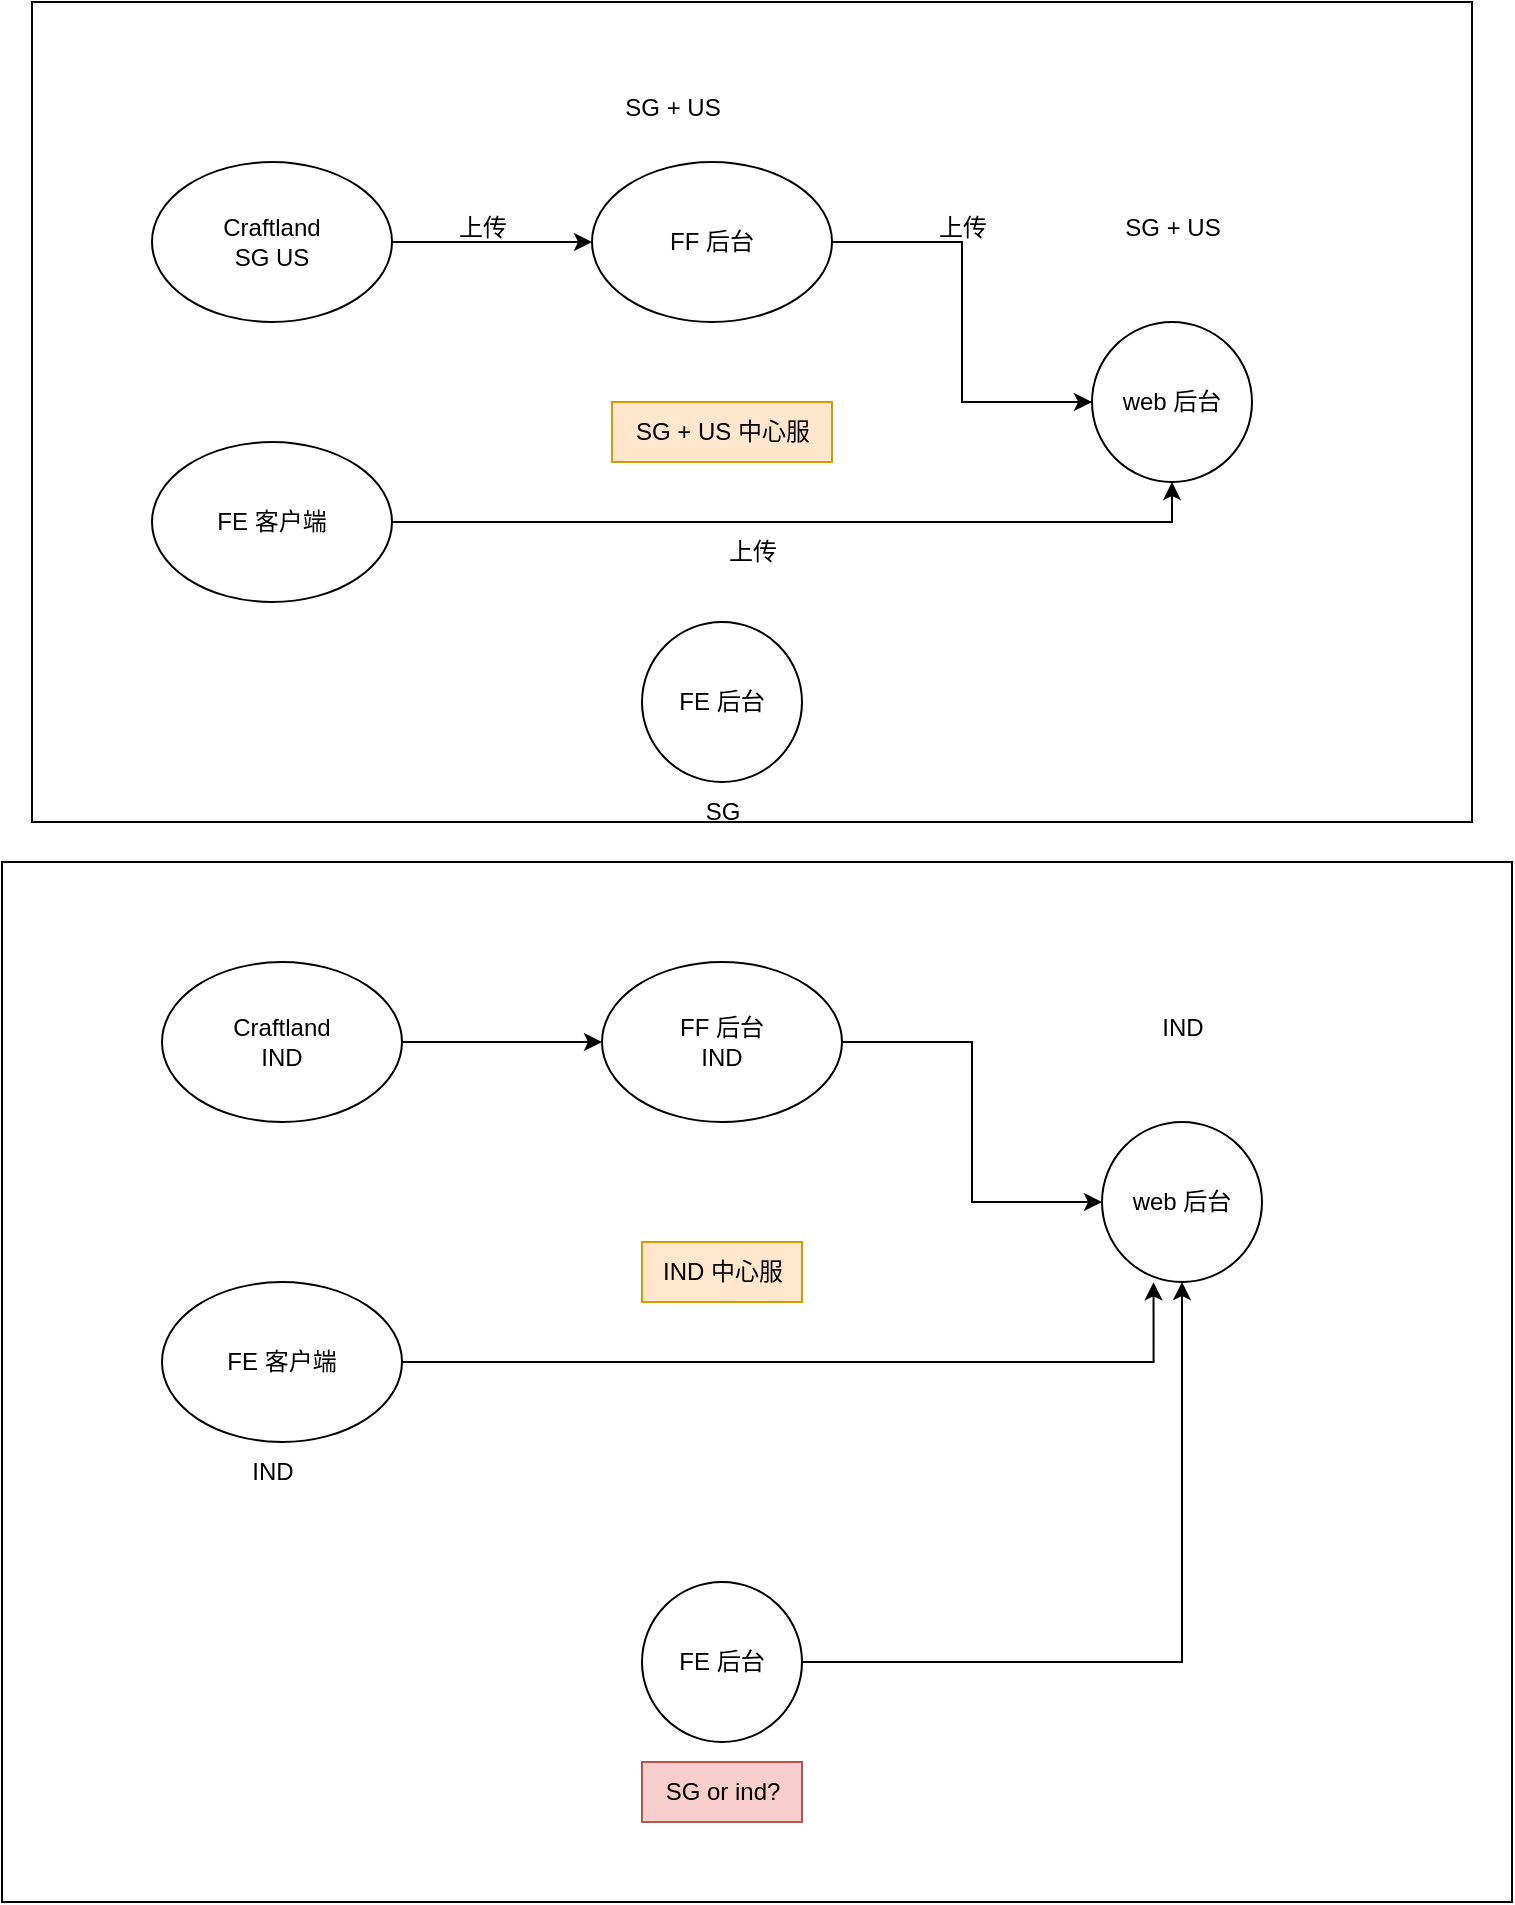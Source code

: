 <mxfile version="26.0.16">
  <diagram name="Page-1" id="s-4H0y4nMMGKN4Ni6hN0">
    <mxGraphModel dx="2571" dy="954" grid="1" gridSize="10" guides="1" tooltips="1" connect="1" arrows="1" fold="1" page="1" pageScale="1" pageWidth="827" pageHeight="1169" math="0" shadow="0">
      <root>
        <mxCell id="0" />
        <mxCell id="1" parent="0" />
        <mxCell id="yFwIvI_ajJ5AhVCF6RWl-28" value="&lt;span style=&quot;color: rgba(0, 0, 0, 0); font-family: monospace; font-size: 0px; text-align: start; text-wrap-mode: nowrap;&quot;&gt;%3CmxGraphModel%3E%3Croot%3E%3CmxCell%20id%3D%220%22%2F%3E%3CmxCell%20id%3D%221%22%20parent%3D%220%22%2F%3E%3CmxCell%20id%3D%222%22%20value%3D%22SG%20%2B%20US%20%E4%B8%AD%E5%BF%83%E6%9C%8D%22%20style%3D%22text%3Bhtml%3D1%3Balign%3Dcenter%3BverticalAlign%3Dmiddle%3Bresizable%3D0%3Bpoints%3D%5B%5D%3Bautosize%3D1%3BstrokeColor%3Dnone%3BfillColor%3Dnone%3B%22%20vertex%3D%221%22%20parent%3D%221%22%3E%3CmxGeometry%20x%3D%22215%22%20y%3D%2248%22%20width%3D%22110%22%20height%3D%2230%22%20as%3D%22geometry%22%2F%3E%3C%2FmxCell%3E%3C%2Froot%3E%3C%2FmxGraphModel%3E&lt;/span&gt;" style="rounded=0;whiteSpace=wrap;html=1;" vertex="1" parent="1">
          <mxGeometry x="-55" y="530" width="755" height="520" as="geometry" />
        </mxCell>
        <mxCell id="yFwIvI_ajJ5AhVCF6RWl-27" value="" style="rounded=0;whiteSpace=wrap;html=1;" vertex="1" parent="1">
          <mxGeometry x="-40" y="100" width="720" height="410" as="geometry" />
        </mxCell>
        <mxCell id="yFwIvI_ajJ5AhVCF6RWl-8" style="edgeStyle=orthogonalEdgeStyle;rounded=0;orthogonalLoop=1;jettySize=auto;html=1;entryX=0;entryY=0.5;entryDx=0;entryDy=0;" edge="1" parent="1" source="yFwIvI_ajJ5AhVCF6RWl-1" target="yFwIvI_ajJ5AhVCF6RWl-5">
          <mxGeometry relative="1" as="geometry" />
        </mxCell>
        <mxCell id="yFwIvI_ajJ5AhVCF6RWl-1" value="Craftland&lt;div&gt;&lt;span style=&quot;text-wrap-mode: nowrap;&quot;&gt;SG US&lt;/span&gt;&lt;/div&gt;" style="ellipse;whiteSpace=wrap;html=1;" vertex="1" parent="1">
          <mxGeometry x="20" y="180" width="120" height="80" as="geometry" />
        </mxCell>
        <mxCell id="yFwIvI_ajJ5AhVCF6RWl-2" value="&amp;nbsp;" style="text;html=1;align=center;verticalAlign=middle;resizable=0;points=[];autosize=1;strokeColor=none;fillColor=none;" vertex="1" parent="1">
          <mxGeometry x="65" y="120" width="30" height="30" as="geometry" />
        </mxCell>
        <mxCell id="yFwIvI_ajJ5AhVCF6RWl-40" style="edgeStyle=orthogonalEdgeStyle;rounded=0;orthogonalLoop=1;jettySize=auto;html=1;entryX=0.5;entryY=1;entryDx=0;entryDy=0;" edge="1" parent="1" source="yFwIvI_ajJ5AhVCF6RWl-3" target="yFwIvI_ajJ5AhVCF6RWl-4">
          <mxGeometry relative="1" as="geometry" />
        </mxCell>
        <mxCell id="yFwIvI_ajJ5AhVCF6RWl-3" value="FE 客户端" style="ellipse;whiteSpace=wrap;html=1;" vertex="1" parent="1">
          <mxGeometry x="20" y="320" width="120" height="80" as="geometry" />
        </mxCell>
        <mxCell id="yFwIvI_ajJ5AhVCF6RWl-4" value="web 后台" style="ellipse;whiteSpace=wrap;html=1;" vertex="1" parent="1">
          <mxGeometry x="490" y="260" width="80" height="80" as="geometry" />
        </mxCell>
        <mxCell id="yFwIvI_ajJ5AhVCF6RWl-9" style="edgeStyle=orthogonalEdgeStyle;rounded=0;orthogonalLoop=1;jettySize=auto;html=1;entryX=0;entryY=0.5;entryDx=0;entryDy=0;" edge="1" parent="1" source="yFwIvI_ajJ5AhVCF6RWl-5" target="yFwIvI_ajJ5AhVCF6RWl-4">
          <mxGeometry relative="1" as="geometry" />
        </mxCell>
        <mxCell id="yFwIvI_ajJ5AhVCF6RWl-5" value="FF 后台" style="ellipse;whiteSpace=wrap;html=1;" vertex="1" parent="1">
          <mxGeometry x="240" y="180" width="120" height="80" as="geometry" />
        </mxCell>
        <mxCell id="yFwIvI_ajJ5AhVCF6RWl-6" value="FE 后台" style="ellipse;whiteSpace=wrap;html=1;" vertex="1" parent="1">
          <mxGeometry x="265" y="410" width="80" height="80" as="geometry" />
        </mxCell>
        <mxCell id="yFwIvI_ajJ5AhVCF6RWl-7" value="SG + US" style="text;html=1;align=center;verticalAlign=middle;resizable=0;points=[];autosize=1;strokeColor=none;fillColor=none;" vertex="1" parent="1">
          <mxGeometry x="495" y="198" width="70" height="30" as="geometry" />
        </mxCell>
        <mxCell id="yFwIvI_ajJ5AhVCF6RWl-11" value="SG" style="text;html=1;align=center;verticalAlign=middle;resizable=0;points=[];autosize=1;strokeColor=none;fillColor=none;" vertex="1" parent="1">
          <mxGeometry x="285" y="490" width="40" height="30" as="geometry" />
        </mxCell>
        <mxCell id="yFwIvI_ajJ5AhVCF6RWl-13" style="edgeStyle=orthogonalEdgeStyle;rounded=0;orthogonalLoop=1;jettySize=auto;html=1;entryX=0;entryY=0.5;entryDx=0;entryDy=0;" edge="1" parent="1" source="yFwIvI_ajJ5AhVCF6RWl-14" target="yFwIvI_ajJ5AhVCF6RWl-20">
          <mxGeometry relative="1" as="geometry" />
        </mxCell>
        <mxCell id="yFwIvI_ajJ5AhVCF6RWl-14" value="Craftland&lt;div&gt;&lt;span style=&quot;text-wrap-mode: nowrap;&quot;&gt;IND&lt;/span&gt;&lt;/div&gt;" style="ellipse;whiteSpace=wrap;html=1;" vertex="1" parent="1">
          <mxGeometry x="25" y="580" width="120" height="80" as="geometry" />
        </mxCell>
        <mxCell id="yFwIvI_ajJ5AhVCF6RWl-15" value="&amp;nbsp;" style="text;html=1;align=center;verticalAlign=middle;resizable=0;points=[];autosize=1;strokeColor=none;fillColor=none;" vertex="1" parent="1">
          <mxGeometry x="70" y="520" width="30" height="30" as="geometry" />
        </mxCell>
        <mxCell id="yFwIvI_ajJ5AhVCF6RWl-39" style="edgeStyle=orthogonalEdgeStyle;rounded=0;orthogonalLoop=1;jettySize=auto;html=1;entryX=0.322;entryY=1.002;entryDx=0;entryDy=0;entryPerimeter=0;" edge="1" parent="1" source="yFwIvI_ajJ5AhVCF6RWl-17" target="yFwIvI_ajJ5AhVCF6RWl-18">
          <mxGeometry relative="1" as="geometry" />
        </mxCell>
        <mxCell id="yFwIvI_ajJ5AhVCF6RWl-17" value="FE 客户端" style="ellipse;whiteSpace=wrap;html=1;" vertex="1" parent="1">
          <mxGeometry x="25" y="740" width="120" height="80" as="geometry" />
        </mxCell>
        <mxCell id="yFwIvI_ajJ5AhVCF6RWl-18" value="web 后台" style="ellipse;whiteSpace=wrap;html=1;" vertex="1" parent="1">
          <mxGeometry x="495" y="660" width="80" height="80" as="geometry" />
        </mxCell>
        <mxCell id="yFwIvI_ajJ5AhVCF6RWl-19" style="edgeStyle=orthogonalEdgeStyle;rounded=0;orthogonalLoop=1;jettySize=auto;html=1;entryX=0;entryY=0.5;entryDx=0;entryDy=0;" edge="1" parent="1" source="yFwIvI_ajJ5AhVCF6RWl-20" target="yFwIvI_ajJ5AhVCF6RWl-18">
          <mxGeometry relative="1" as="geometry" />
        </mxCell>
        <mxCell id="yFwIvI_ajJ5AhVCF6RWl-20" value="FF 后台&lt;div&gt;IND&lt;/div&gt;" style="ellipse;whiteSpace=wrap;html=1;" vertex="1" parent="1">
          <mxGeometry x="245" y="580" width="120" height="80" as="geometry" />
        </mxCell>
        <mxCell id="yFwIvI_ajJ5AhVCF6RWl-21" style="edgeStyle=orthogonalEdgeStyle;rounded=0;orthogonalLoop=1;jettySize=auto;html=1;entryX=0.5;entryY=1;entryDx=0;entryDy=0;" edge="1" parent="1" source="yFwIvI_ajJ5AhVCF6RWl-22" target="yFwIvI_ajJ5AhVCF6RWl-18">
          <mxGeometry relative="1" as="geometry" />
        </mxCell>
        <mxCell id="yFwIvI_ajJ5AhVCF6RWl-22" value="FE 后台" style="ellipse;whiteSpace=wrap;html=1;" vertex="1" parent="1">
          <mxGeometry x="265" y="890" width="80" height="80" as="geometry" />
        </mxCell>
        <mxCell id="yFwIvI_ajJ5AhVCF6RWl-23" value="IND" style="text;html=1;align=center;verticalAlign=middle;resizable=0;points=[];autosize=1;strokeColor=none;fillColor=none;" vertex="1" parent="1">
          <mxGeometry x="515" y="598" width="40" height="30" as="geometry" />
        </mxCell>
        <mxCell id="yFwIvI_ajJ5AhVCF6RWl-24" value="SG or ind?" style="text;html=1;align=center;verticalAlign=middle;resizable=0;points=[];autosize=1;strokeColor=#b85450;fillColor=#f8cecc;" vertex="1" parent="1">
          <mxGeometry x="265" y="980" width="80" height="30" as="geometry" />
        </mxCell>
        <mxCell id="yFwIvI_ajJ5AhVCF6RWl-25" value="IND" style="text;html=1;align=center;verticalAlign=middle;resizable=0;points=[];autosize=1;strokeColor=none;fillColor=none;" vertex="1" parent="1">
          <mxGeometry x="60" y="820" width="40" height="30" as="geometry" />
        </mxCell>
        <mxCell id="yFwIvI_ajJ5AhVCF6RWl-26" value="SG + US" style="text;html=1;align=center;verticalAlign=middle;resizable=0;points=[];autosize=1;strokeColor=none;fillColor=none;" vertex="1" parent="1">
          <mxGeometry x="245" y="138" width="70" height="30" as="geometry" />
        </mxCell>
        <mxCell id="yFwIvI_ajJ5AhVCF6RWl-29" value="SG + US 中心服" style="text;html=1;align=center;verticalAlign=middle;resizable=0;points=[];autosize=1;strokeColor=#d79b00;fillColor=#ffe6cc;" vertex="1" parent="1">
          <mxGeometry x="250" y="300" width="110" height="30" as="geometry" />
        </mxCell>
        <mxCell id="yFwIvI_ajJ5AhVCF6RWl-31" value="IND 中心服" style="text;html=1;align=center;verticalAlign=middle;resizable=0;points=[];autosize=1;strokeColor=#d79b00;fillColor=#ffe6cc;" vertex="1" parent="1">
          <mxGeometry x="265" y="720" width="80" height="30" as="geometry" />
        </mxCell>
        <mxCell id="yFwIvI_ajJ5AhVCF6RWl-32" value="上传" style="text;html=1;align=center;verticalAlign=middle;resizable=0;points=[];autosize=1;strokeColor=none;fillColor=none;" vertex="1" parent="1">
          <mxGeometry x="160" y="198" width="50" height="30" as="geometry" />
        </mxCell>
        <mxCell id="yFwIvI_ajJ5AhVCF6RWl-33" value="上传" style="text;html=1;align=center;verticalAlign=middle;resizable=0;points=[];autosize=1;strokeColor=none;fillColor=none;" vertex="1" parent="1">
          <mxGeometry x="400" y="198" width="50" height="30" as="geometry" />
        </mxCell>
        <mxCell id="yFwIvI_ajJ5AhVCF6RWl-34" value="上传" style="text;html=1;align=center;verticalAlign=middle;resizable=0;points=[];autosize=1;strokeColor=none;fillColor=none;" vertex="1" parent="1">
          <mxGeometry x="295" y="360" width="50" height="30" as="geometry" />
        </mxCell>
      </root>
    </mxGraphModel>
  </diagram>
</mxfile>
